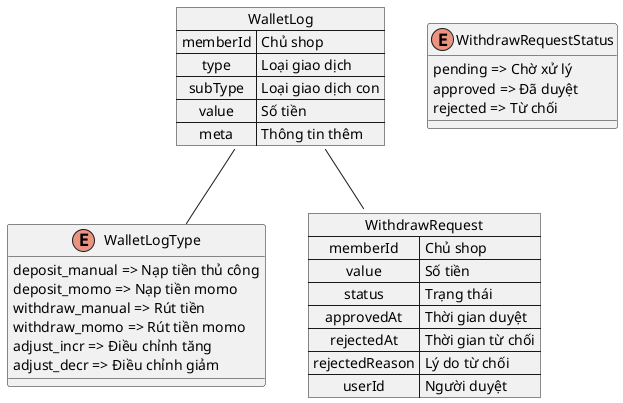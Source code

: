 @startuml

map WalletLog {
  memberId => Chủ shop
  type => Loại giao dịch
  subType => Loại giao dịch con
  value => Số tiền
  meta => Thông tin thêm
}

enum WalletLogType {
  deposit_manual => Nạp tiền thủ công
  deposit_momo => Nạp tiền momo
  withdraw_manual => Rút tiền
  withdraw_momo => Rút tiền momo
  adjust_incr => Điều chỉnh tăng
  adjust_decr => Điều chỉnh giảm
}

map WithdrawRequest {
  memberId => Chủ shop
  value => Số tiền
  status => Trạng thái
  approvedAt => Thời gian duyệt
  rejectedAt => Thời gian từ chối
  rejectedReason => Lý do từ chối
  userId => Người duyệt
}

enum WithdrawRequestStatus {
  pending => Chờ xử lý
  approved => Đã duyệt
  rejected => Từ chối
}

WalletLog -- WalletLogType
WalletLog -- WithdrawRequest


@enduml